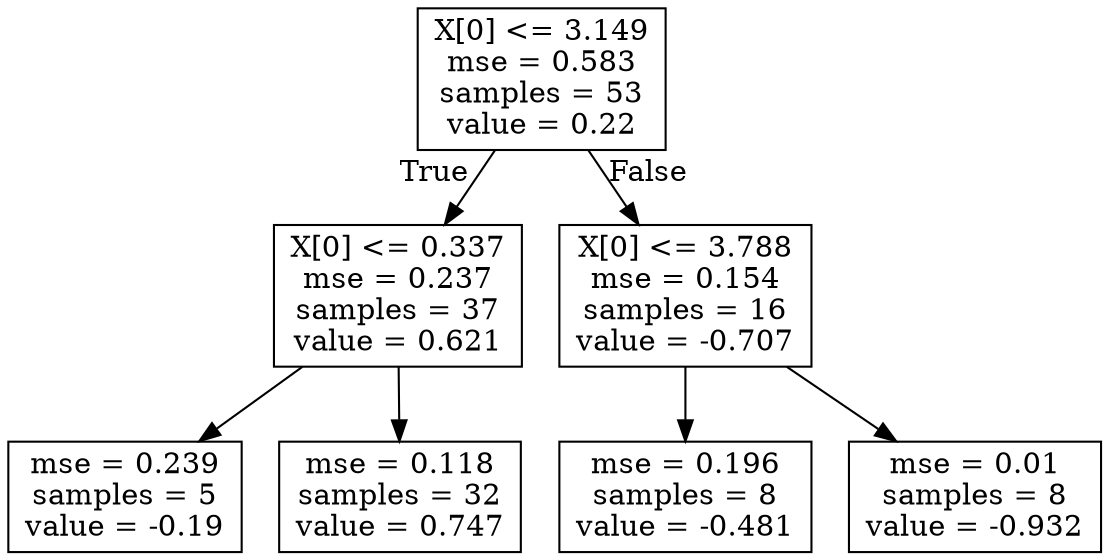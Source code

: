 digraph Tree {
node [shape=box] ;
0 [label="X[0] <= 3.149\nmse = 0.583\nsamples = 53\nvalue = 0.22"] ;
1 [label="X[0] <= 0.337\nmse = 0.237\nsamples = 37\nvalue = 0.621"] ;
0 -> 1 [labeldistance=2.5, labelangle=45, headlabel="True"] ;
2 [label="mse = 0.239\nsamples = 5\nvalue = -0.19"] ;
1 -> 2 ;
3 [label="mse = 0.118\nsamples = 32\nvalue = 0.747"] ;
1 -> 3 ;
4 [label="X[0] <= 3.788\nmse = 0.154\nsamples = 16\nvalue = -0.707"] ;
0 -> 4 [labeldistance=2.5, labelangle=-45, headlabel="False"] ;
5 [label="mse = 0.196\nsamples = 8\nvalue = -0.481"] ;
4 -> 5 ;
6 [label="mse = 0.01\nsamples = 8\nvalue = -0.932"] ;
4 -> 6 ;
}